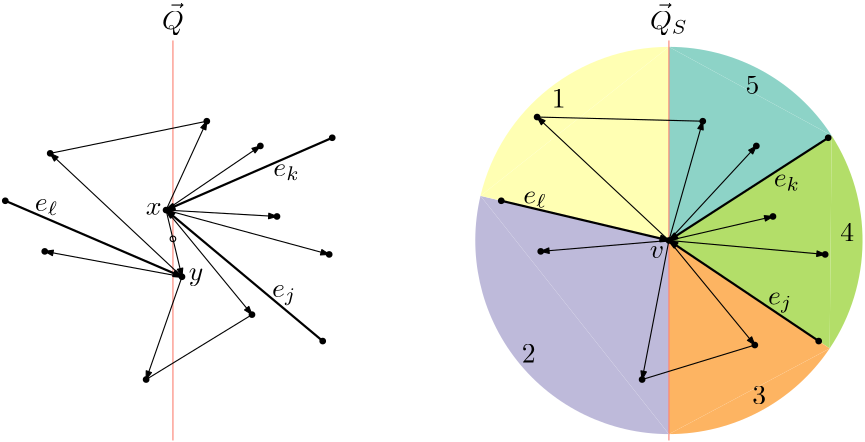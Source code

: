 <?xml version="1.0"?>
<!DOCTYPE ipe SYSTEM "ipe.dtd">
<ipe version="70206" creator="Ipe 7.2.7">
<info created="D:20180509133442" modified="D:20180509142009"/>
<ipestyle name="basic">
<symbol name="arrow/arc(spx)">
<path stroke="sym-stroke" fill="sym-stroke" pen="sym-pen">
0 0 m
-1 0.333 l
-1 -0.333 l
h
</path>
</symbol>
<symbol name="arrow/farc(spx)">
<path stroke="sym-stroke" fill="white" pen="sym-pen">
0 0 m
-1 0.333 l
-1 -0.333 l
h
</path>
</symbol>
<symbol name="arrow/ptarc(spx)">
<path stroke="sym-stroke" fill="sym-stroke" pen="sym-pen">
0 0 m
-1 0.333 l
-0.8 0 l
-1 -0.333 l
h
</path>
</symbol>
<symbol name="arrow/fptarc(spx)">
<path stroke="sym-stroke" fill="white" pen="sym-pen">
0 0 m
-1 0.333 l
-0.8 0 l
-1 -0.333 l
h
</path>
</symbol>
<symbol name="mark/circle(sx)" transformations="translations">
<path fill="sym-stroke">
0.6 0 0 0.6 0 0 e
0.4 0 0 0.4 0 0 e
</path>
</symbol>
<symbol name="mark/disk(sx)" transformations="translations">
<path fill="sym-stroke">
0.6 0 0 0.6 0 0 e
</path>
</symbol>
<symbol name="mark/fdisk(sfx)" transformations="translations">
<group>
<path fill="sym-fill">
0.5 0 0 0.5 0 0 e
</path>
<path fill="sym-stroke" fillrule="eofill">
0.6 0 0 0.6 0 0 e
0.4 0 0 0.4 0 0 e
</path>
</group>
</symbol>
<symbol name="mark/box(sx)" transformations="translations">
<path fill="sym-stroke" fillrule="eofill">
-0.6 -0.6 m
0.6 -0.6 l
0.6 0.6 l
-0.6 0.6 l
h
-0.4 -0.4 m
0.4 -0.4 l
0.4 0.4 l
-0.4 0.4 l
h
</path>
</symbol>
<symbol name="mark/square(sx)" transformations="translations">
<path fill="sym-stroke">
-0.6 -0.6 m
0.6 -0.6 l
0.6 0.6 l
-0.6 0.6 l
h
</path>
</symbol>
<symbol name="mark/fsquare(sfx)" transformations="translations">
<group>
<path fill="sym-fill">
-0.5 -0.5 m
0.5 -0.5 l
0.5 0.5 l
-0.5 0.5 l
h
</path>
<path fill="sym-stroke" fillrule="eofill">
-0.6 -0.6 m
0.6 -0.6 l
0.6 0.6 l
-0.6 0.6 l
h
-0.4 -0.4 m
0.4 -0.4 l
0.4 0.4 l
-0.4 0.4 l
h
</path>
</group>
</symbol>
<symbol name="mark/cross(sx)" transformations="translations">
<group>
<path fill="sym-stroke">
-0.43 -0.57 m
0.57 0.43 l
0.43 0.57 l
-0.57 -0.43 l
h
</path>
<path fill="sym-stroke">
-0.43 0.57 m
0.57 -0.43 l
0.43 -0.57 l
-0.57 0.43 l
h
</path>
</group>
</symbol>
<symbol name="arrow/fnormal(spx)">
<path stroke="sym-stroke" fill="white" pen="sym-pen">
0 0 m
-1 0.333 l
-1 -0.333 l
h
</path>
</symbol>
<symbol name="arrow/pointed(spx)">
<path stroke="sym-stroke" fill="sym-stroke" pen="sym-pen">
0 0 m
-1 0.333 l
-0.8 0 l
-1 -0.333 l
h
</path>
</symbol>
<symbol name="arrow/fpointed(spx)">
<path stroke="sym-stroke" fill="white" pen="sym-pen">
0 0 m
-1 0.333 l
-0.8 0 l
-1 -0.333 l
h
</path>
</symbol>
<symbol name="arrow/linear(spx)">
<path stroke="sym-stroke" pen="sym-pen">
-1 0.333 m
0 0 l
-1 -0.333 l
</path>
</symbol>
<symbol name="arrow/fdouble(spx)">
<path stroke="sym-stroke" fill="white" pen="sym-pen">
0 0 m
-1 0.333 l
-1 -0.333 l
h
-1 0 m
-2 0.333 l
-2 -0.333 l
h
</path>
</symbol>
<symbol name="arrow/double(spx)">
<path stroke="sym-stroke" fill="sym-stroke" pen="sym-pen">
0 0 m
-1 0.333 l
-1 -0.333 l
h
-1 0 m
-2 0.333 l
-2 -0.333 l
h
</path>
</symbol>
<pen name="heavier" value="0.8"/>
<pen name="fat" value="1.2"/>
<pen name="ultrafat" value="2"/>
<symbolsize name="large" value="5"/>
<symbolsize name="small" value="2"/>
<symbolsize name="tiny" value="1.1"/>
<arrowsize name="large" value="10"/>
<arrowsize name="small" value="5"/>
<arrowsize name="tiny" value="3"/>
<color name="red" value="1 0 0"/>
<color name="green" value="0 1 0"/>
<color name="blue" value="0 0 1"/>
<color name="yellow" value="1 1 0"/>
<color name="orange" value="1 0.647 0"/>
<color name="gold" value="1 0.843 0"/>
<color name="purple" value="0.627 0.125 0.941"/>
<color name="gray" value="0.745"/>
<color name="brown" value="0.647 0.165 0.165"/>
<color name="navy" value="0 0 0.502"/>
<color name="pink" value="1 0.753 0.796"/>
<color name="seagreen" value="0.18 0.545 0.341"/>
<color name="turquoise" value="0.251 0.878 0.816"/>
<color name="violet" value="0.933 0.51 0.933"/>
<color name="darkblue" value="0 0 0.545"/>
<color name="darkcyan" value="0 0.545 0.545"/>
<color name="darkgray" value="0.663"/>
<color name="darkgreen" value="0 0.392 0"/>
<color name="darkmagenta" value="0.545 0 0.545"/>
<color name="darkorange" value="1 0.549 0"/>
<color name="darkred" value="0.545 0 0"/>
<color name="lightblue" value="0.678 0.847 0.902"/>
<color name="lightcyan" value="0.878 1 1"/>
<color name="lightgray" value="0.827"/>
<color name="lightgreen" value="0.565 0.933 0.565"/>
<color name="lightyellow" value="1 1 0.878"/>
<dashstyle name="dashed" value="[4] 0"/>
<dashstyle name="dotted" value="[1 3] 0"/>
<dashstyle name="dash dotted" value="[4 2 1 2] 0"/>
<dashstyle name="dash dot dotted" value="[4 2 1 2 1 2] 0"/>
<textsize name="large" value="\large"/>
<textsize name="small" value="\small"/>
<textsize name="tiny" value="\tiny"/>
<textsize name="Large" value="\Large"/>
<textsize name="LARGE" value="\LARGE"/>
<textsize name="huge" value="\huge"/>
<textsize name="Huge" value="\Huge"/>
<textsize name="footnote" value="\footnotesize"/>
<textstyle name="center" begin="\begin{center}" end="\end{center}"/>
<textstyle name="itemize" begin="\begin{itemize}" end="\end{itemize}"/>
<textstyle name="item" begin="\begin{itemize}\item{}" end="\end{itemize}"/>
<gridsize name="4 pts" value="4"/>
<gridsize name="8 pts (~3 mm)" value="8"/>
<gridsize name="16 pts (~6 mm)" value="16"/>
<gridsize name="32 pts (~12 mm)" value="32"/>
<gridsize name="10 pts (~3.5 mm)" value="10"/>
<gridsize name="20 pts (~7 mm)" value="20"/>
<gridsize name="14 pts (~5 mm)" value="14"/>
<gridsize name="28 pts (~10 mm)" value="28"/>
<gridsize name="56 pts (~20 mm)" value="56"/>
<anglesize name="90 deg" value="90"/>
<anglesize name="60 deg" value="60"/>
<anglesize name="45 deg" value="45"/>
<anglesize name="30 deg" value="30"/>
<anglesize name="22.5 deg" value="22.5"/>
<opacity name="10%" value="0.1"/>
<opacity name="30%" value="0.3"/>
<opacity name="50%" value="0.5"/>
<opacity name="75%" value="0.75"/>
<tiling name="falling" angle="-60" step="4" width="1"/>
<tiling name="rising" angle="30" step="4" width="1"/>
</ipestyle>
<ipestyle name="brew">
<color name="aliceblue" value="0.941 0.973 1"/>
<color name="brew1" value="0.552 0.827 0.78"/>
<color name="brew2" value="1 1 0.701"/>
<color name="brew3" value="0.745 0.729 0.854"/>
<color name="brew4" value="0.984 0.501 0.447"/>
<color name="brew5" value="0.501 0.694 0.827"/>
<color name="brew6" value="0.992 0.705 0.384"/>
<color name="brew7" value="0.701 0.87 0.411"/>
<color name="brew8" value="0.988 0.803 0.898"/>
</ipestyle>
<page>
<layer name="alpha"/>
<view layers="alpha" active="alpha"/>
<group layer="alpha" matrix="0.9 0 0 0.9 23.3064 70.0835">
<path matrix="1 0 0 1 -63.3288 -10.1704" stroke="brew4">
192 784 m
192 624 l
</path>
<use matrix="1 0 0 1 -63.3288 -10.1704" name="mark/disk(sx)" pos="124.939 719.881" size="small" stroke="black"/>
<use matrix="1 0 0 1 -63.3288 -10.1704" name="mark/disk(sx)" pos="255.72 745.086" size="small" stroke="black"/>
<use matrix="1 0 0 1 -63.3288 -10.1704" name="mark/disk(sx)" pos="251.916 663.763" size="small" stroke="black"/>
<text matrix="1 0 0 1 -60.3288 -21.1704" transformations="translations" pos="133.737 726.776" stroke="black" type="label" width="8.472" height="4.294" depth="1.49" valign="baseline" style="math">e_\ell</text>
<text matrix="1 0 0 1 -65.3288 -10.1704" transformations="translations" pos="233.606 681.359" stroke="black" type="label" width="8.837" height="4.29" depth="2.85" valign="baseline" style="math">e_j</text>
<use matrix="1 0 0 1 -198.393 -5.42418" name="mark/disk(sx)" pos="340.613 746.967" size="small" stroke="black"/>
<use matrix="1 0 0 1 -198.393 -5.42418" name="mark/disk(sx)" pos="362.039 737.068" size="small" stroke="black"/>
<use matrix="1 0 0 1 -198.393 -5.42418" name="mark/disk(sx)" pos="368.684 708.862" size="small" stroke="black"/>
<use matrix="1 0 0 1 -198.393 -5.42418" name="mark/disk(sx)" pos="389.567 693.674" size="small" stroke="black"/>
<use matrix="1 0 0 1 -198.393 -5.42418" name="mark/disk(sx)" pos="316.339 643.635" size="small" stroke="black"/>
<use matrix="1 0 0 1 -198.393 -5.42418" name="mark/disk(sx)" pos="275.793 694.894" size="small" stroke="black"/>
<path matrix="1.08094 -0.203885 0.203885 1.08094 -148.256 -44.4452" stroke="black" rarrow="normal/tiny">
128.671 693.83 m
118.489 716.591 l
</path>
<use matrix="0.982673 -0.18535 0.18535 0.982673 -126.145 35.932" name="mark/disk(sx)" pos="123.508 705.168" size="small" stroke="black"/>
<use matrix="0.982673 -0.18535 0.18535 0.982673 -126.145 35.932" name="mark/disk(sx)" pos="134.708 680.13" size="small" stroke="black"/>
<path stroke="black" arrow="normal/tiny">
125.925 705.989 m
142.22 741.543 l
</path>
<path stroke="black" pen="heavier" arrow="normal/tiny">
61.6102 709.711 m
132.291 679.309 l
</path>
<path stroke="black" pen="heavier" arrow="normal/tiny">
188.587 653.593 m
125.925 705.989 l
</path>
<path stroke="black" pen="heavier" arrow="normal/tiny">
192.391 734.916 m
125.925 705.989 l
</path>
<text matrix="1 0 0 1 -64.0746 -16.0113" transformations="translations" pos="232.893 740.33" stroke="black" type="label" width="9.541" height="4.294" depth="1.49" valign="top" style="math">e_k</text>
<path stroke="black" arrow="normal/tiny">
125.925 705.989 m
163.646 731.644 l
</path>
<path stroke="black" arrow="normal/tiny">
125.925 705.989 m
170.291 703.438 l
</path>
<path stroke="black" arrow="normal/tiny">
125.925 705.989 m
191.174 688.25 l
</path>
<path stroke="black" arrow="normal/tiny">
132.291 679.309 m
77.4002 689.47 l
</path>
<path stroke="black" arrow="normal/tiny">
132.291 679.309 m
117.946 638.211 l
</path>
<path matrix="0.986754 0.162224 -0.162224 0.986754 111.952 -12.4626" stroke="black" arrow="normal/tiny">
132.291 679.309 m
88.2836 736.582 l
</path>
<use matrix="0.986754 0.162224 -0.162224 0.986754 111.952 -12.4626" name="mark/disk(sx)" pos="88.2836 736.582" size="small" stroke="black"/>
<path stroke="black" arrow="normal/tiny">
125.925 705.989 m
160.291 664.168 l
</path>
<use name="mark/disk(sx)" pos="160.291 664.168" size="small" stroke="black"/>
<text matrix="1 0 0 1 6 -2" transformations="translations" pos="118.117 708.511" stroke="black" type="label" width="5.694" height="4.289" depth="0" halign="right" valign="center" style="math">x</text>
<text matrix="1 0 0 1 -2 2" transformations="translations" pos="136.966 677.186" stroke="black" type="label" width="5.242" height="4.297" depth="1.93" valign="center" style="math">y</text>
<text matrix="1 0 0 1 4.04499 -3" transformations="translations" pos="124.626 781.197" stroke="black" type="label" width="7.876" height="9.643" depth="1.93" halign="center" valign="baseline" style="math">\vec{Q}</text>
<use name="mark/circle(sx)" pos="128.671 694.48" size="small" stroke="black"/>
</group>
<group matrix="0.9 0 0 0.9 23.3064 65.2017">
<path matrix="2 0 0 2 -56.9356 -708.746" fill="brew7">
192 704 m
224.15 682.41 l
224.547 724.986 l
h
</path>
<path matrix="2 0 0 2 -56.9356 -708.746" fill="brew6">
192 704 m
192 665.274 l
224.15 682.41 l
h
</path>
<path matrix="2 0 0 2 -56.9356 -708.746" fill="brew3">
192 704 m
154.316 712.924 l
192 665.274 l
h
</path>
<path matrix="2 0 0 2 -56.9356 -708.746" fill="brew2">
192 704 m
192 742.726 l
154.316 712.924 l
h
</path>
<path matrix="2 0 0 2 -56.9356 -708.746" fill="brew1">
192 704 m
224.547 724.986 l
192 742.726 l
h
</path>
<path matrix="2 0 0 2 -56.9356 -708.746" fill="brew1">
224.547 724.986 m
38.7264 0 0 38.7264 192 704 192 742.726 a
</path>
<path matrix="2 0 0 2 -56.9356 -708.746" fill="brew2">
192 742.726 m
38.7264 0 0 38.7264 192 704 154.316 712.924 a
</path>
<path matrix="2 0 0 2 -56.9356 -708.746" fill="brew6">
192 665.274 m
38.7264 0 0 38.7264 192 704 224.15 682.41 a
</path>
<path matrix="2 0 0 2 -56.9356 -708.746" fill="brew7">
224.15 682.41 m
38.7264 0 0 38.7264 192 704 224.547 724.986 a
</path>
<path matrix="1 0 0 1 135.064 -4.74624" stroke="brew4">
192 784 m
192 624 l
</path>
<use matrix="1 0 0 1 135.064 -4.74624" name="mark/disk(sx)" pos="192 704" size="small" stroke="black"/>
<use matrix="1 0 0 1 135.064 -4.74624" name="mark/disk(sx)" pos="124.939 719.881" size="small" stroke="black"/>
<use matrix="1 0 0 1 135.064 -4.74624" name="mark/disk(sx)" pos="255.72 745.086" size="small" stroke="black"/>
<use matrix="1 0 0 1 135.064 -4.74624" name="mark/disk(sx)" pos="251.916 663.763" size="small" stroke="black"/>
<text matrix="1 0 0 1 135.064 -12.7462" transformations="translations" pos="133.737 726.776" stroke="black" type="label" width="8.472" height="4.294" depth="1.49" valign="baseline" style="math">e_\ell</text>
<text matrix="1 0 0 1 133.064 -7.74624" transformations="translations" pos="233.606 681.359" stroke="black" type="label" width="8.837" height="4.29" depth="2.85" valign="baseline" style="math">e_j</text>
<text matrix="1 0 0 1 136.064 -14.7462" transformations="translations" pos="232.893 740.33" stroke="black" type="label" width="9.541" height="4.294" depth="1.49" valign="top" style="math">e_k</text>
<path matrix="1 0 0 1 135.064 -4.74624" stroke="black" pen="heavier" arrow="normal/tiny">
251.916 663.763 m
192 704 l
</path>
<path matrix="1 0 0 1 135.064 -4.74624" stroke="black" pen="heavier" arrow="normal/tiny">
255.72 745.086 m
192 704 l
</path>
<path matrix="1 0 0 1 135.064 -4.74624" stroke="black" pen="heavier" arrow="normal/tiny">
124.939 719.881 m
192 704 l
</path>
<path matrix="1 0 0 1 135.064 -4.74624" fill="brew3">
116.632 721.848 m
77.4528 0 0 77.4528 192 704 192 626.547 a
</path>
<text matrix="1 0 0 1 116.495 18.6308" transformations="translations" pos="166.499 737.35" stroke="black" type="label" width="4.981" height="6.42" depth="0" halign="center" valign="center">1</text>
<text matrix="1 0 0 1 104.502 -83.3836" transformations="translations" pos="166.499 737.35" stroke="black" type="label" width="4.981" height="6.42" depth="0" halign="center" valign="center">2</text>
<text matrix="1 0 0 1 196.661 -100.093" transformations="translations" pos="166.499 737.35" stroke="black" type="label" width="4.981" height="6.42" depth="0" halign="center" valign="center">3</text>
<text matrix="1 0 0 1 231.878 -34.7905" transformations="translations" pos="166.499 737.35" stroke="black" type="label" width="4.981" height="6.42" depth="0" halign="center" valign="center">4</text>
<text matrix="1 0 0 1 193.942 24.1105" transformations="translations" pos="166.499 737.35" stroke="black" type="label" width="4.981" height="6.42" depth="0" halign="center" valign="center">5</text>
<text matrix="1 0 0 1 5 -11" transformations="translations" pos="320.136 708.048" stroke="black" type="label" width="5.187" height="4.289" depth="0" halign="right" valign="top" style="math">v</text>
<path stroke="black" arrow="normal/tiny">
327.064 699.254 m
316.339 643.635 l
</path>
<path stroke="black" arrow="normal/tiny">
327.064 699.254 m
275.793 694.894 l
</path>
<path stroke="black" arrow="normal/tiny">
327.064 699.254 m
340.613 746.967 l
</path>
<path stroke="black" arrow="normal/tiny">
327.064 699.254 m
362.039 737.068 l
</path>
<path stroke="black" arrow="normal/tiny">
327.064 699.254 m
368.684 708.862 l
</path>
<path stroke="black" arrow="normal/tiny">
327.064 699.254 m
389.567 693.674 l
</path>
<use name="mark/disk(sx)" pos="340.613 746.967" size="small" stroke="black"/>
<use name="mark/disk(sx)" pos="362.039 737.068" size="small" stroke="black"/>
<use name="mark/disk(sx)" pos="368.684 708.862" size="small" stroke="black"/>
<use name="mark/disk(sx)" pos="389.567 693.674" size="small" stroke="black"/>
<use name="mark/disk(sx)" pos="316.339 643.635" size="small" stroke="black"/>
<use name="mark/disk(sx)" pos="275.793 694.894" size="small" stroke="black"/>
<path matrix="0.986754 0.162224 -0.162224 0.986754 306.725 7.48216" stroke="black" arrow="normal/tiny">
132.291 679.309 m
88.2836 736.582 l
</path>
<use matrix="0.986754 0.162224 -0.162224 0.986754 306.725 7.48216" name="mark/disk(sx)" pos="88.2836 736.582" size="small" stroke="black"/>
<path matrix="1 0 0 1 201.139 -6.73524" stroke="black" arrow="normal/tiny">
125.925 705.989 m
160.291 664.168 l
</path>
<use matrix="1 0 0 1 201.139 -6.73524" name="mark/disk(sx)" pos="160.291 664.168" size="small" stroke="black"/>
<text matrix="1 0 0 1 202.438 2.42376" transformations="translations" pos="124.626 781.197" stroke="black" type="label" width="13.647" height="9.643" depth="1.93" halign="center" valign="baseline" style="math">\vec{Q}_S</text>
</group>
<path stroke="black">
129.458 644.473 m
167.568 667.835 l
</path>
<path stroke="black">
151.304 737.472 m
94.9238 725.899 l
</path>
<path stroke="black">
270.22 738.968 m
329.858 737.472 l
</path>
<path stroke="black">
308.012 644.473 m
348.593 656.891 l
</path>
</page>
</ipe>
